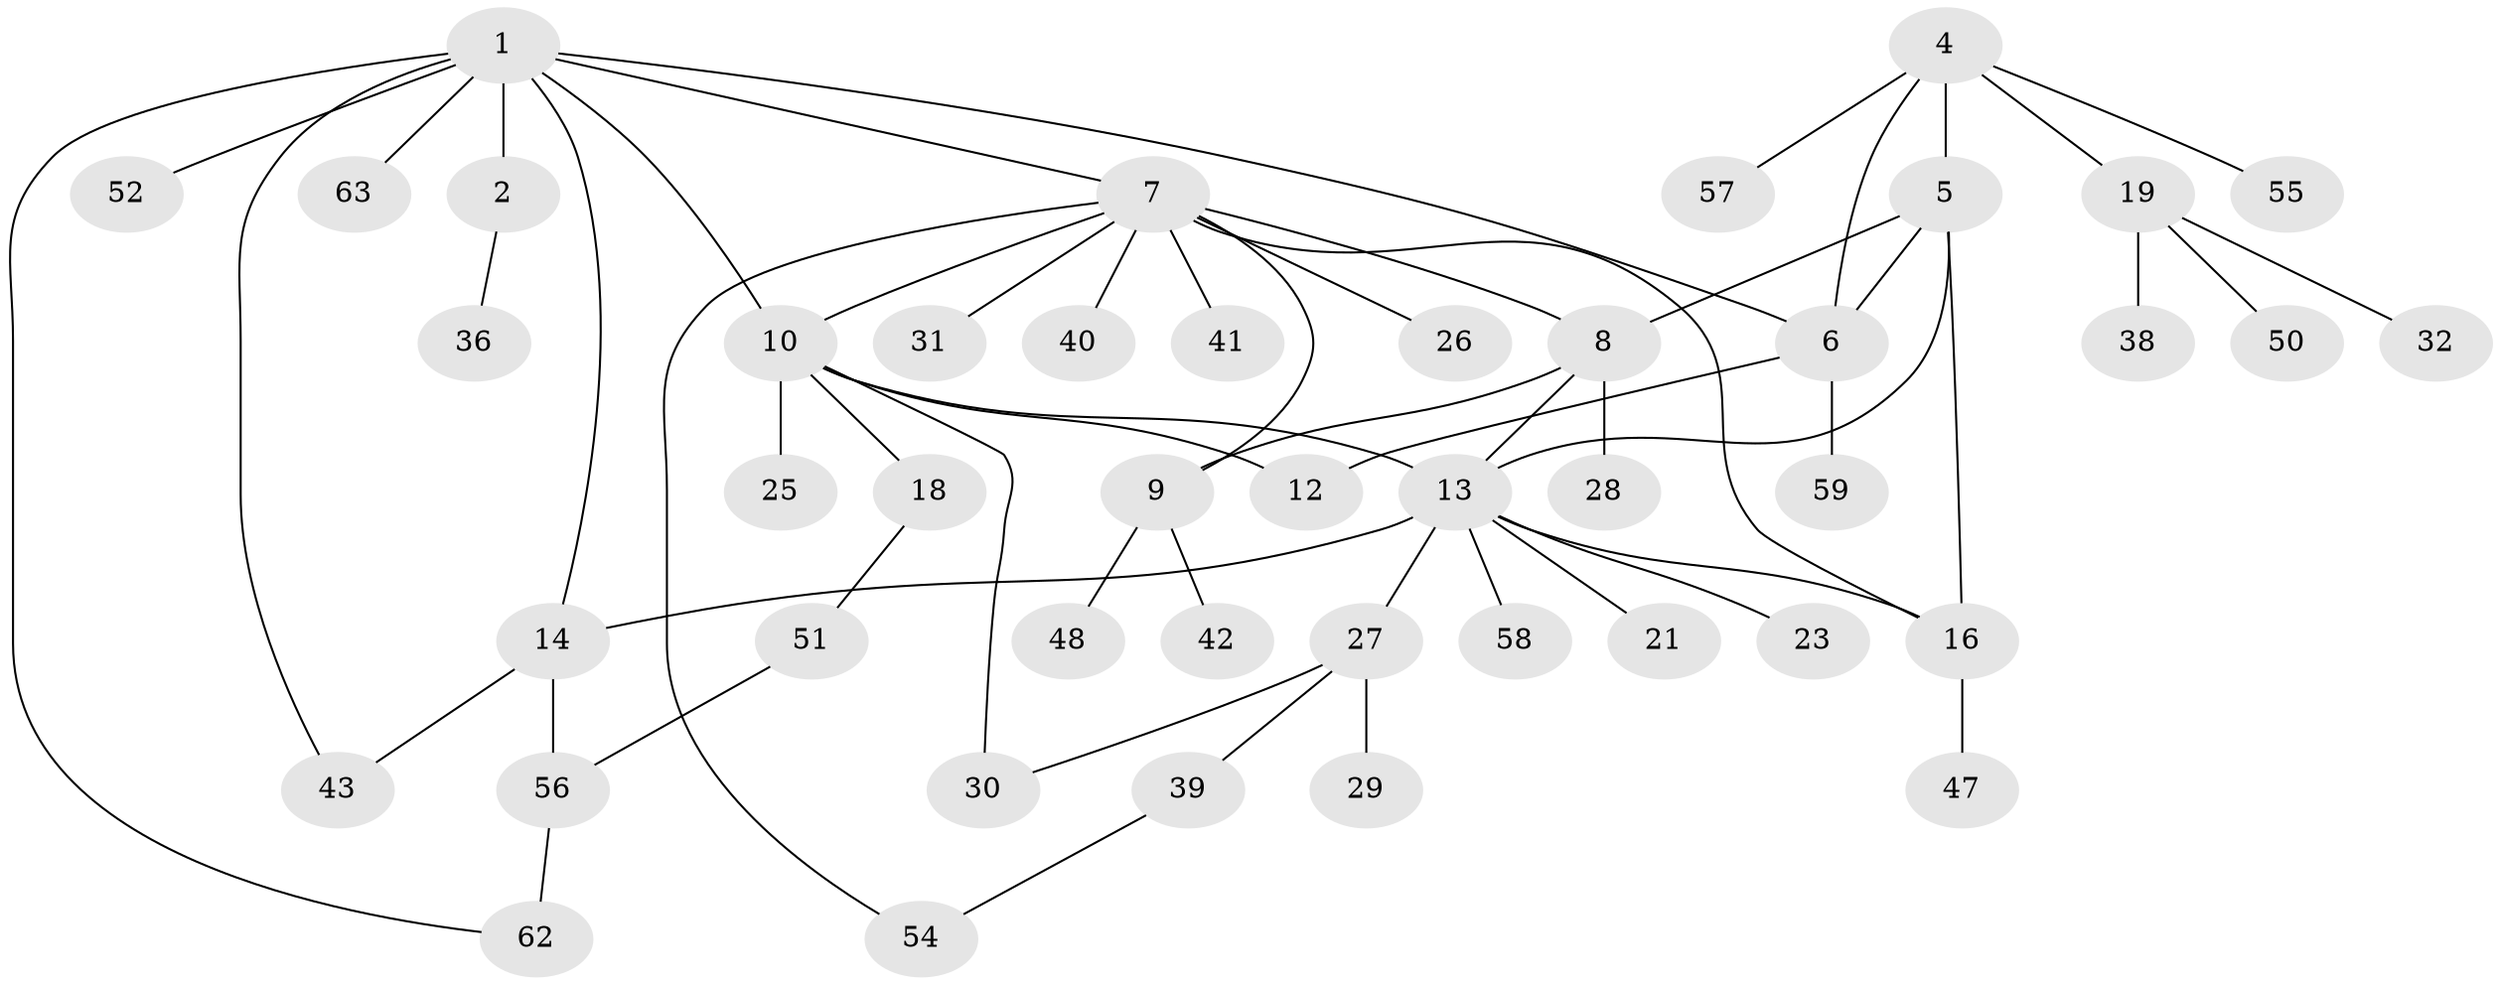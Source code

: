 // Generated by graph-tools (version 1.1) at 2025/52/02/27/25 19:52:18]
// undirected, 45 vertices, 59 edges
graph export_dot {
graph [start="1"]
  node [color=gray90,style=filled];
  1 [super="+3"];
  2 [super="+20"];
  4 [super="+34"];
  5 [super="+35"];
  6 [super="+45"];
  7 [super="+49"];
  8 [super="+22"];
  9 [super="+61"];
  10 [super="+11"];
  12 [super="+33"];
  13 [super="+15"];
  14;
  16 [super="+17"];
  18 [super="+37"];
  19 [super="+24"];
  21;
  23;
  25;
  26;
  27 [super="+64"];
  28;
  29;
  30 [super="+44"];
  31;
  32;
  36;
  38;
  39 [super="+46"];
  40;
  41;
  42;
  43;
  47;
  48;
  50;
  51 [super="+53"];
  52;
  54;
  55;
  56 [super="+60"];
  57;
  58;
  59;
  62;
  63;
  1 -- 2 [weight=2];
  1 -- 7;
  1 -- 10;
  1 -- 14;
  1 -- 52;
  1 -- 62;
  1 -- 6;
  1 -- 43;
  1 -- 63;
  2 -- 36;
  4 -- 5;
  4 -- 6;
  4 -- 19;
  4 -- 57;
  4 -- 55;
  5 -- 6;
  5 -- 8;
  5 -- 13;
  5 -- 16;
  6 -- 12;
  6 -- 59;
  7 -- 8;
  7 -- 9;
  7 -- 10;
  7 -- 16;
  7 -- 26;
  7 -- 31;
  7 -- 40;
  7 -- 41;
  7 -- 54;
  8 -- 9;
  8 -- 28;
  8 -- 13;
  9 -- 42;
  9 -- 48;
  10 -- 12 [weight=2];
  10 -- 30;
  10 -- 18;
  10 -- 25;
  10 -- 13;
  13 -- 14 [weight=2];
  13 -- 16;
  13 -- 21;
  13 -- 23;
  13 -- 27;
  13 -- 58;
  14 -- 43;
  14 -- 56;
  16 -- 47;
  18 -- 51;
  19 -- 32;
  19 -- 50;
  19 -- 38;
  27 -- 29;
  27 -- 30;
  27 -- 39;
  39 -- 54;
  51 -- 56;
  56 -- 62;
}
